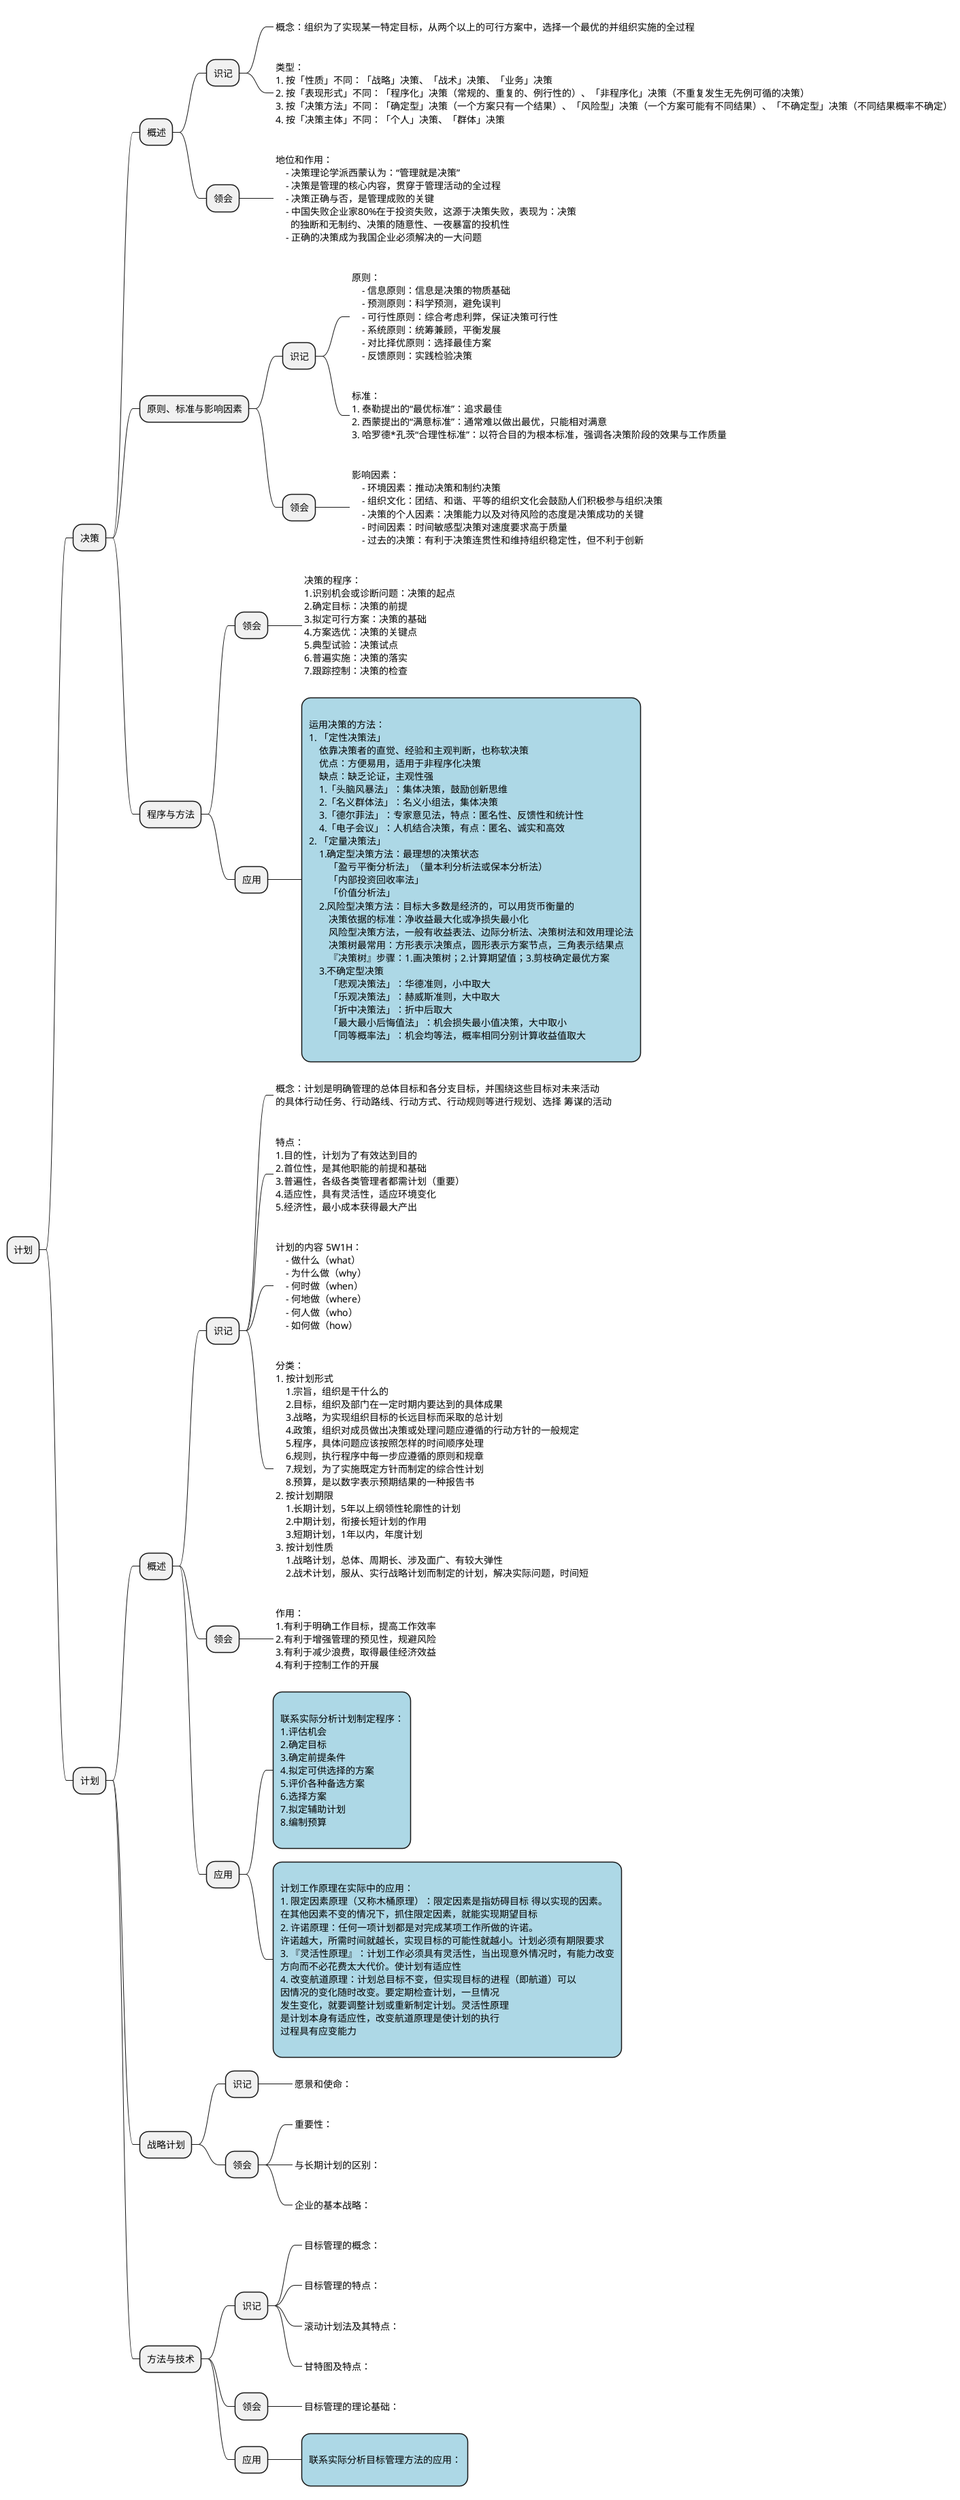 @startmindmap

* 计划
** 决策

*** 概述
**** 识记
*****_:
概念：组织为了实现某一特定目标，从两个以上的可行方案中，选择一个最优的并组织实施的全过程
;
*****_:
类型：
1. 按「性质」不同：「战略」决策、「战术」决策、「业务」决策
2. 按「表现形式」不同：「程序化」决策（常规的、重复的、例行性的）、「非程序化」决策（不重复发生无先例可循的决策）
3. 按「决策方法」不同：「确定型」决策（一个方案只有一个结果）、「风险型」决策（一个方案可能有不同结果）、「不确定型」决策（不同结果概率不确定）
4. 按「决策主体」不同：「个人」决策、「群体」决策
;
**** 领会
*****_:
地位和作用：
    - 决策理论学派西蒙认为：“管理就是决策”
    - 决策是管理的核心内容，贯穿于管理活动的全过程
    - 决策正确与否，是管理成败的关键
    - 中国失败企业家80%在于投资失败，这源于决策失败，表现为：决策
      的独断和无制约、决策的随意性、一夜暴富的投机性
    - 正确的决策成为我国企业必须解决的一大问题
;

*** 原则、标准与影响因素
**** 识记
*****_:
原则：
    - 信息原则：信息是决策的物质基础
    - 预测原则：科学预测，避免误判
    - 可行性原则：综合考虑利弊，保证决策可行性
    - 系统原则：统筹兼顾，平衡发展
    - 对比择优原则：选择最佳方案
    - 反馈原则：实践检验决策
;
*****_:
标准：
1. 泰勒提出的“最优标准”：追求最佳
2. 西蒙提出的“满意标准”：通常难以做出最优，只能相对满意
3. 哈罗德*孔茨“合理性标准”：以符合目的为根本标准，强调各决策阶段的效果与工作质量
;
**** 领会
*****_:
影响因素：
    - 环境因素：推动决策和制约决策
    - 组织文化：团结、和谐、平等的组织文化会鼓励人们积极参与组织决策
    - 决策的个人因素：决策能力以及对待风险的态度是决策成功的关键
    - 时间因素：时间敏感型决策对速度要求高于质量
    - 过去的决策：有利于决策连贯性和维持组织稳定性，但不利于创新
;

*** 程序与方法
**** 领会
*****_:
决策的程序：
1.识别机会或诊断问题：决策的起点
2.确定目标：决策的前提
3.拟定可行方案：决策的基础
4.方案选优：决策的关键点
5.典型试验：决策试点
6.普遍实施：决策的落实
7.跟踪控制：决策的检查
;
**** 应用
*****[#lightblue]:
运用决策的方法：
1. 「定性决策法」
    依靠决策者的直觉、经验和主观判断，也称软决策
    优点：方便易用，适用于非程序化决策
    缺点：缺乏论证，主观性强
    1.「头脑风暴法」：集体决策，鼓励创新思维
    2.「名义群体法」：名义小组法，集体决策
    3.「德尔菲法」：专家意见法，特点：匿名性、反馈性和统计性
    4.「电子会议」：人机结合决策，有点：匿名、诚实和高效
2. 「定量决策法」
    1.确定型决策方法：最理想的决策状态
        「盈亏平衡分析法」（量本利分析法或保本分析法）
        「内部投资回收率法」
        「价值分析法」
    2.风险型决策方法：目标大多数是经济的，可以用货币衡量的
        决策依据的标准：净收益最大化或净损失最小化
        风险型决策方法，一般有收益表法、边际分析法、决策树法和效用理论法
        决策树最常用：方形表示决策点，圆形表示方案节点，三角表示结果点
        『决策树』步骤：1.画决策树；2.计算期望值；3.剪枝确定最优方案
    3.不确定型决策
        「悲观决策法」：华德准则，小中取大
        「乐观决策法」：赫威斯准则，大中取大
        「折中决策法」：折中后取大
        「最大最小后悔值法」：机会损失最小值决策，大中取小
        「同等概率法」：机会均等法，概率相同分别计算收益值取大
;

** 计划

*** 概述
**** 识记
*****_:
概念：计划是明确管理的总体目标和各分支目标，并围绕这些目标对未来活动
的具体行动任务、行动路线、行动方式、行动规则等进行规划、选择 筹谋的活动
;
*****_:
特点：
1.目的性，计划为了有效达到目的
2.首位性，是其他职能的前提和基础
3.普遍性，各级各类管理者都需计划（重要）
4.适应性，具有灵活性，适应环境变化
5.经济性，最小成本获得最大产出
;
*****_:
计划的内容 5W1H：
    - 做什么（what）
    - 为什么做（why）
    - 何时做（when）
    - 何地做（where）
    - 何人做（who）
    - 如何做（how）
;
*****_:
分类：
1. 按计划形式
    1.宗旨，组织是干什么的
    2.目标，组织及部门在一定时期内要达到的具体成果
    3.战略，为实现组织目标的长远目标而采取的总计划
    4.政策，组织对成员做出决策或处理问题应遵循的行动方针的一般规定
    5.程序，具体问题应该按照怎样的时间顺序处理
    6.规则，执行程序中每一步应遵循的原则和规章
    7.规划，为了实施既定方针而制定的综合性计划
    8.预算，是以数字表示预期结果的一种报告书
2. 按计划期限
    1.长期计划，5年以上纲领性轮廓性的计划
    2.中期计划，衔接长短计划的作用
    3.短期计划，1年以内，年度计划 
3. 按计划性质
    1.战略计划，总体、周期长、涉及面广、有较大弹性
    2.战术计划，服从、实行战略计划而制定的计划，解决实际问题，时间短
;
**** 领会
*****_:
作用：
1.有利于明确工作目标，提高工作效率
2.有利于增强管理的预见性，规避风险
3.有利于减少浪费，取得最佳经济效益
4.有利于控制工作的开展
;
**** 应用
*****[#lightblue]:
联系实际分析计划制定程序：
1.评估机会
2.确定目标
3.确定前提条件
4.拟定可供选择的方案
5.评价各种备选方案
6.选择方案
7.拟定辅助计划
8.编制预算
;
*****[#lightblue]:
计划工作原理在实际中的应用：
1. 限定因素原理（又称木桶原理）：限定因素是指妨碍目标 得以实现的因素。
在其他因素不变的情况下，抓住限定因素，就能实现期望目标
2. 许诺原理：任何一项计划都是对完成某项工作所做的许诺。
许诺越大，所需时间就越长，实现目标的可能性就越小。计划必须有期限要求
3. 『灵活性原理』：计划工作必须具有灵活性，当出现意外情况时，有能力改变
方向而不必花费太大代价。使计划有适应性
4. 改变航道原理：计划总目标不变，但实现目标的进程（即航道）可以
因情况的变化随时改变。要定期检查计划，一旦情况
发生变化，就要调整计划或重新制定计划。灵活性原理
是计划本身有适应性，改变航道原理是使计划的执行
过程具有应变能力
;

*** 战略计划
**** 识记
*****_:
愿景和使命：
;
**** 领会
*****_:
重要性：
;
*****_:
与长期计划的区别：
;
*****_:
企业的基本战略：
;

*** 方法与技术
**** 识记
*****_:
目标管理的概念：
;
*****_:
目标管理的特点：
;
*****_:
滚动计划法及其特点：
;
*****_:
甘特图及特点：
;
**** 领会
*****_:
目标管理的理论基础：
;
**** 应用
*****[#lightblue]:
联系实际分析目标管理方法的应用：
;


@endmindmap